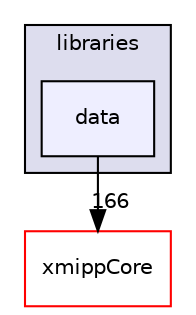 digraph "xmipp/libraries/data" {
  compound=true
  node [ fontsize="10", fontname="Helvetica"];
  edge [ labelfontsize="10", labelfontname="Helvetica"];
  subgraph clusterdir_29dba3f3840f20df3b04d1972e99046b {
    graph [ bgcolor="#ddddee", pencolor="black", label="libraries" fontname="Helvetica", fontsize="10", URL="dir_29dba3f3840f20df3b04d1972e99046b.html"]
  dir_02b15c2011e26cf58f557fc966b9a0d4 [shape=box, label="data", style="filled", fillcolor="#eeeeff", pencolor="black", URL="dir_02b15c2011e26cf58f557fc966b9a0d4.html"];
  }
  dir_ce4d0d8fc85c2c70612466225bfce71d [shape=box label="xmippCore" fillcolor="white" style="filled" color="red" URL="dir_ce4d0d8fc85c2c70612466225bfce71d.html"];
  dir_02b15c2011e26cf58f557fc966b9a0d4->dir_ce4d0d8fc85c2c70612466225bfce71d [headlabel="166", labeldistance=1.5 headhref="dir_000092_000266.html"];
}
